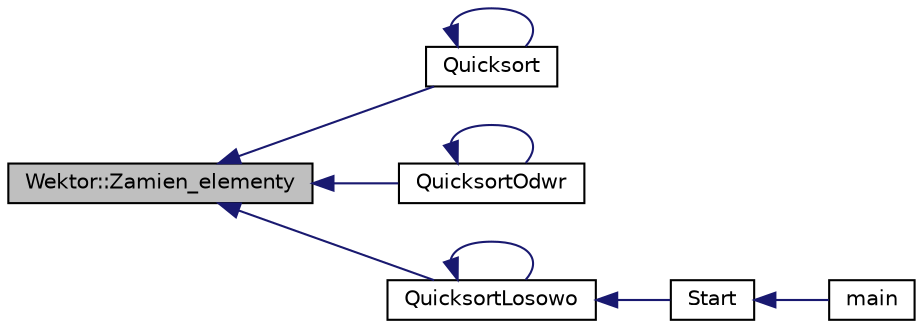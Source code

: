digraph G
{
  edge [fontname="Helvetica",fontsize="10",labelfontname="Helvetica",labelfontsize="10"];
  node [fontname="Helvetica",fontsize="10",shape=record];
  rankdir="LR";
  Node1 [label="Wektor::Zamien_elementy",height=0.2,width=0.4,color="black", fillcolor="grey75", style="filled" fontcolor="black"];
  Node1 -> Node2 [dir="back",color="midnightblue",fontsize="10",style="solid",fontname="Helvetica"];
  Node2 [label="Quicksort",height=0.2,width=0.4,color="black", fillcolor="white", style="filled",URL="$sortowanie_8cpp.html#a5689f0782f1d5aeabd6b88c6518c02ca",tooltip="Funkcja sortowania - Quicksort."];
  Node2 -> Node2 [dir="back",color="midnightblue",fontsize="10",style="solid",fontname="Helvetica"];
  Node1 -> Node3 [dir="back",color="midnightblue",fontsize="10",style="solid",fontname="Helvetica"];
  Node3 [label="QuicksortOdwr",height=0.2,width=0.4,color="black", fillcolor="white", style="filled",URL="$sortowanie_8cpp.html#a34cbc659ad09b7d7f2e9867f92670a50",tooltip="Funkcja sortowania - Quicksort."];
  Node3 -> Node3 [dir="back",color="midnightblue",fontsize="10",style="solid",fontname="Helvetica"];
  Node1 -> Node4 [dir="back",color="midnightblue",fontsize="10",style="solid",fontname="Helvetica"];
  Node4 [label="QuicksortLosowo",height=0.2,width=0.4,color="black", fillcolor="white", style="filled",URL="$sortowanie_8cpp.html#ab34381410c631ebd453c0d37a9ceb451",tooltip="Funkcja sortowania - Quicksort z losowo wybieranym pivotem."];
  Node4 -> Node5 [dir="back",color="midnightblue",fontsize="10",style="solid",fontname="Helvetica"];
  Node5 [label="Start",height=0.2,width=0.4,color="black", fillcolor="white", style="filled",URL="$funkcje_8cpp.html#a6e69b8076e8103fe9d3a941fedbbbd5a",tooltip="Funkcja Start obslugujaca wywolanie algorytmu i mierzenie czasu wykonania."];
  Node5 -> Node6 [dir="back",color="midnightblue",fontsize="10",style="solid",fontname="Helvetica"];
  Node6 [label="main",height=0.2,width=0.4,color="black", fillcolor="white", style="filled",URL="$main_8cpp.html#ae66f6b31b5ad750f1fe042a706a4e3d4",tooltip="W funkcji main wywolywana jest funkcja, wczytujaca plik z liczbami. Nastepnie wywolana zostaje funkcj..."];
  Node4 -> Node4 [dir="back",color="midnightblue",fontsize="10",style="solid",fontname="Helvetica"];
}
